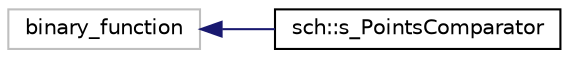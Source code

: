 digraph "Graphical Class Hierarchy"
{
  edge [fontname="Helvetica",fontsize="10",labelfontname="Helvetica",labelfontsize="10"];
  node [fontname="Helvetica",fontsize="10",shape=record];
  rankdir="LR";
  Node62 [label="binary_function",height=0.2,width=0.4,color="grey75", fillcolor="white", style="filled"];
  Node62 -> Node0 [dir="back",color="midnightblue",fontsize="10",style="solid",fontname="Helvetica"];
  Node0 [label="sch::s_PointsComparator",height=0.2,width=0.4,color="black", fillcolor="white", style="filled",URL="$structsch_1_1s__PointsComparator.html",tooltip="Functor. "];
}

